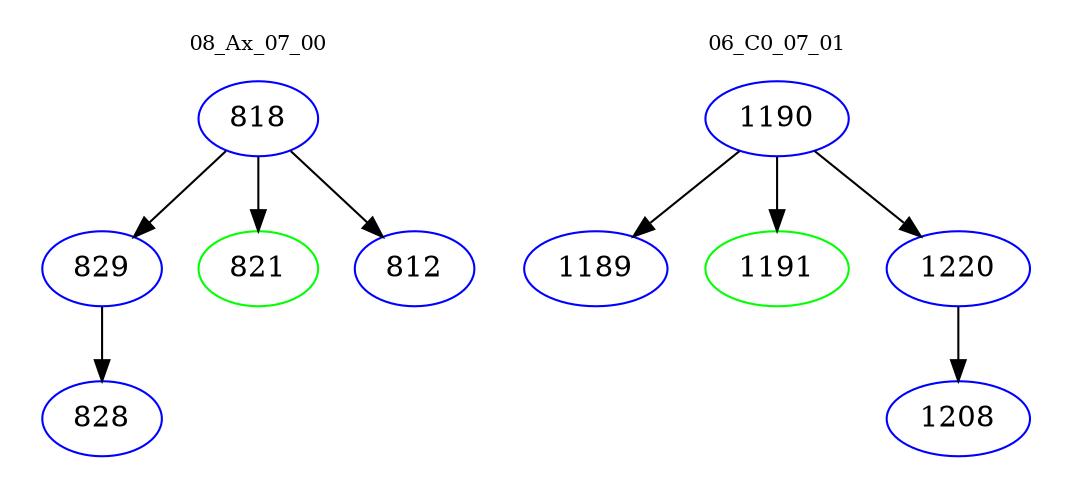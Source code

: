 digraph{
subgraph cluster_0 {
color = white
label = "08_Ax_07_00";
fontsize=10;
T0_818 [label="818", color="blue"]
T0_818 -> T0_829 [color="black"]
T0_829 [label="829", color="blue"]
T0_829 -> T0_828 [color="black"]
T0_828 [label="828", color="blue"]
T0_818 -> T0_821 [color="black"]
T0_821 [label="821", color="green"]
T0_818 -> T0_812 [color="black"]
T0_812 [label="812", color="blue"]
}
subgraph cluster_1 {
color = white
label = "06_C0_07_01";
fontsize=10;
T1_1190 [label="1190", color="blue"]
T1_1190 -> T1_1189 [color="black"]
T1_1189 [label="1189", color="blue"]
T1_1190 -> T1_1191 [color="black"]
T1_1191 [label="1191", color="green"]
T1_1190 -> T1_1220 [color="black"]
T1_1220 [label="1220", color="blue"]
T1_1220 -> T1_1208 [color="black"]
T1_1208 [label="1208", color="blue"]
}
}
